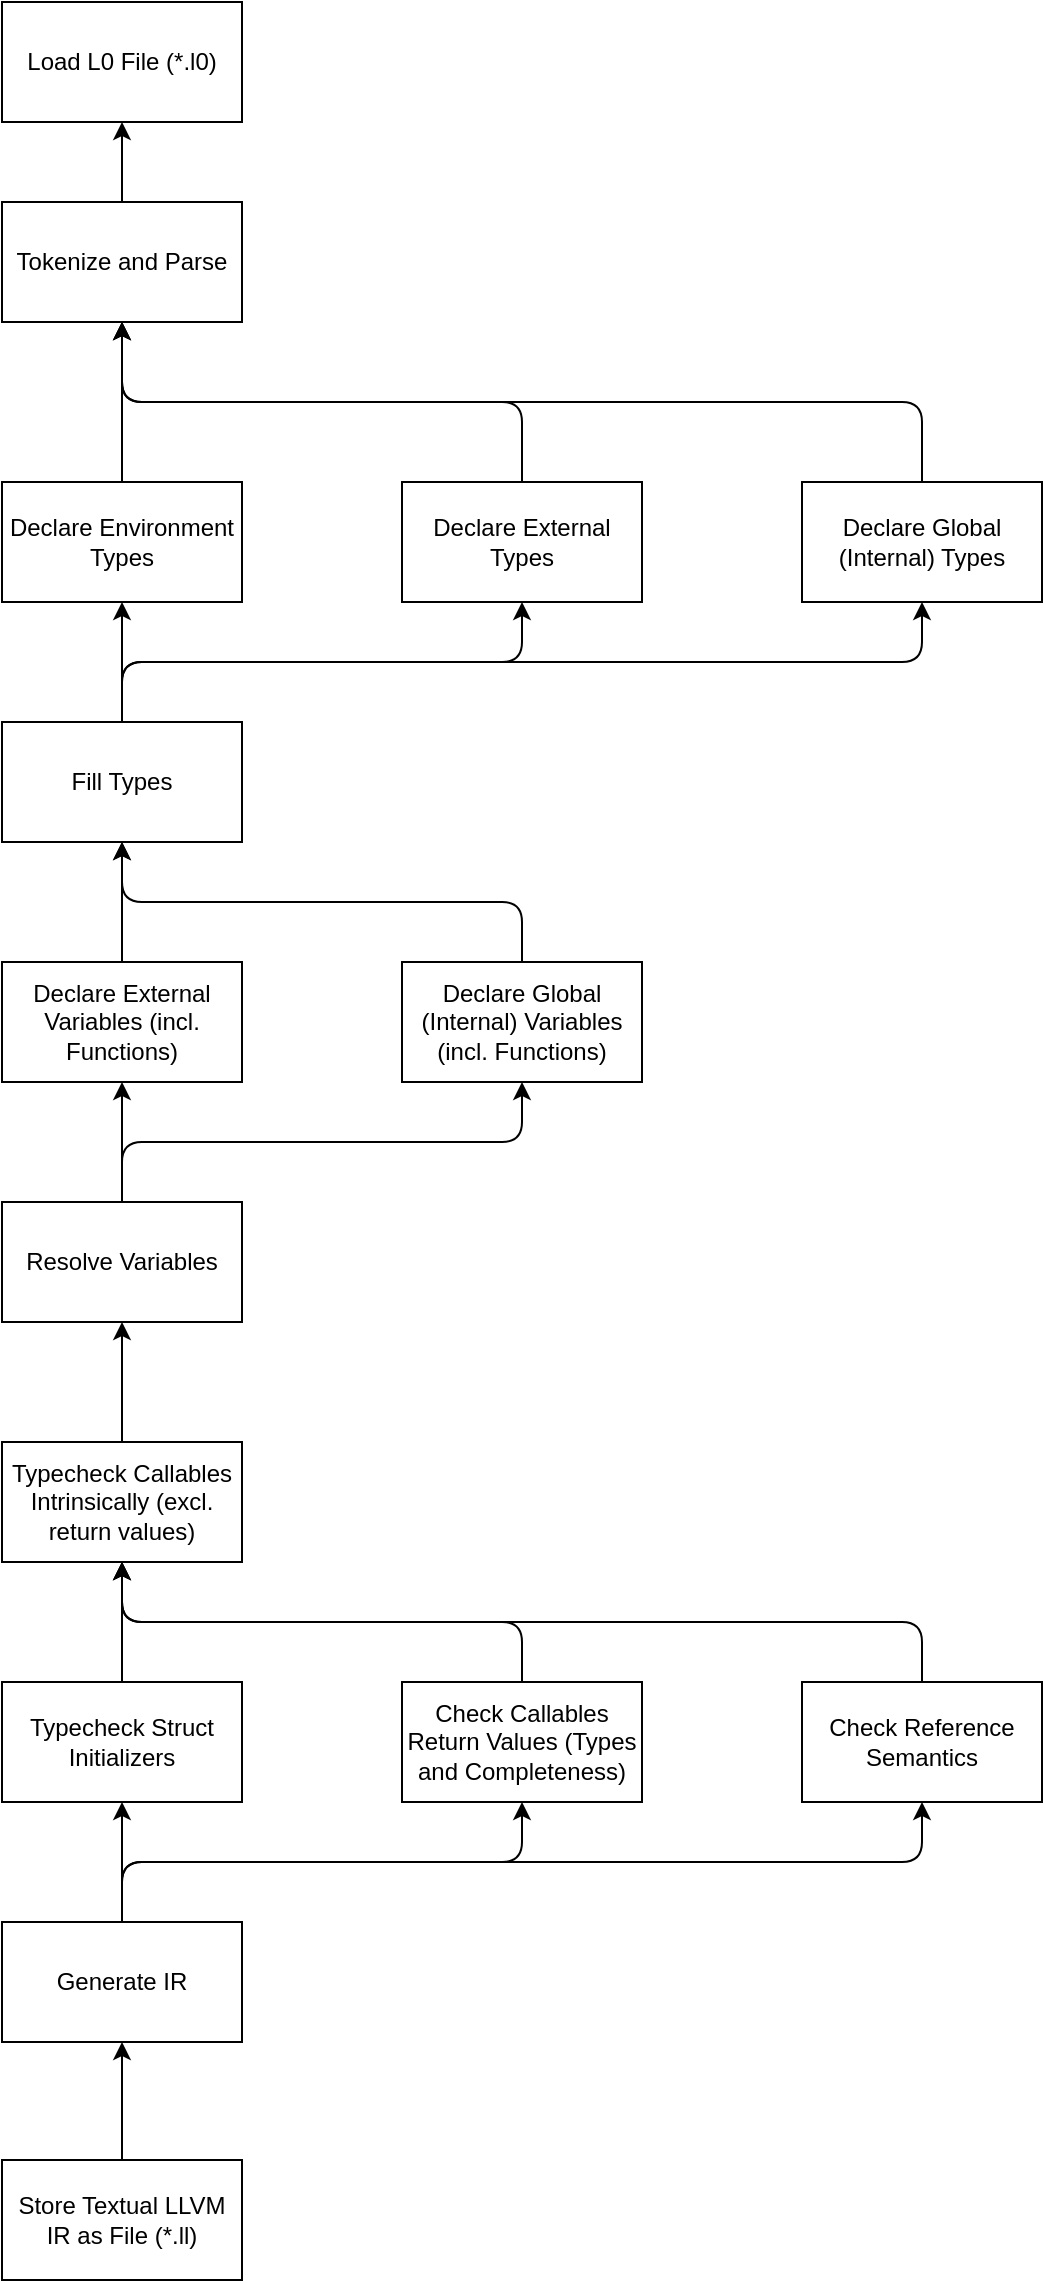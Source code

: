 <mxfile version="26.0.16">
  <diagram name="Page-1" id="KWZwRVmQdsG7b6gLNy9Q">
    <mxGraphModel dx="1430" dy="763" grid="1" gridSize="10" guides="1" tooltips="1" connect="1" arrows="1" fold="1" page="1" pageScale="1" pageWidth="827" pageHeight="1169" math="0" shadow="0">
      <root>
        <mxCell id="0" />
        <mxCell id="1" parent="0" />
        <mxCell id="Uz9Vqa0y-kKcoAfQ9YQz-1" value="Load L0 File (*.l0)" style="rounded=0;whiteSpace=wrap;html=1;" vertex="1" parent="1">
          <mxGeometry x="40" y="30" width="120" height="60" as="geometry" />
        </mxCell>
        <mxCell id="Uz9Vqa0y-kKcoAfQ9YQz-10" style="edgeStyle=orthogonalEdgeStyle;rounded=1;orthogonalLoop=1;jettySize=auto;html=1;exitX=0.5;exitY=0;exitDx=0;exitDy=0;entryX=0.5;entryY=1;entryDx=0;entryDy=0;curved=0;" edge="1" parent="1" source="Uz9Vqa0y-kKcoAfQ9YQz-2" target="Uz9Vqa0y-kKcoAfQ9YQz-1">
          <mxGeometry relative="1" as="geometry" />
        </mxCell>
        <mxCell id="Uz9Vqa0y-kKcoAfQ9YQz-2" value="Tokenize and Parse" style="rounded=0;whiteSpace=wrap;html=1;" vertex="1" parent="1">
          <mxGeometry x="40" y="130" width="120" height="60" as="geometry" />
        </mxCell>
        <mxCell id="Uz9Vqa0y-kKcoAfQ9YQz-7" style="edgeStyle=orthogonalEdgeStyle;rounded=1;orthogonalLoop=1;jettySize=auto;html=1;exitX=0.5;exitY=0;exitDx=0;exitDy=0;entryX=0.5;entryY=1;entryDx=0;entryDy=0;curved=0;" edge="1" parent="1" source="Uz9Vqa0y-kKcoAfQ9YQz-3" target="Uz9Vqa0y-kKcoAfQ9YQz-2">
          <mxGeometry relative="1" as="geometry" />
        </mxCell>
        <mxCell id="Uz9Vqa0y-kKcoAfQ9YQz-3" value="Declare Environment Types" style="rounded=0;whiteSpace=wrap;html=1;" vertex="1" parent="1">
          <mxGeometry x="40" y="270" width="120" height="60" as="geometry" />
        </mxCell>
        <mxCell id="Uz9Vqa0y-kKcoAfQ9YQz-8" style="edgeStyle=orthogonalEdgeStyle;rounded=1;orthogonalLoop=1;jettySize=auto;html=1;exitX=0.5;exitY=0;exitDx=0;exitDy=0;curved=0;entryX=0.5;entryY=1;entryDx=0;entryDy=0;" edge="1" parent="1" source="Uz9Vqa0y-kKcoAfQ9YQz-4" target="Uz9Vqa0y-kKcoAfQ9YQz-2">
          <mxGeometry relative="1" as="geometry">
            <mxPoint x="220" y="200" as="targetPoint" />
          </mxGeometry>
        </mxCell>
        <mxCell id="Uz9Vqa0y-kKcoAfQ9YQz-4" value="Declare External Types" style="rounded=0;whiteSpace=wrap;html=1;" vertex="1" parent="1">
          <mxGeometry x="240" y="270" width="120" height="60" as="geometry" />
        </mxCell>
        <mxCell id="Uz9Vqa0y-kKcoAfQ9YQz-9" style="edgeStyle=orthogonalEdgeStyle;rounded=1;orthogonalLoop=1;jettySize=auto;html=1;exitX=0.5;exitY=0;exitDx=0;exitDy=0;curved=0;entryX=0.5;entryY=1;entryDx=0;entryDy=0;" edge="1" parent="1" source="Uz9Vqa0y-kKcoAfQ9YQz-5" target="Uz9Vqa0y-kKcoAfQ9YQz-2">
          <mxGeometry relative="1" as="geometry">
            <mxPoint x="290" y="180" as="targetPoint" />
          </mxGeometry>
        </mxCell>
        <mxCell id="Uz9Vqa0y-kKcoAfQ9YQz-5" value="Declare Global (Internal) Types" style="rounded=0;whiteSpace=wrap;html=1;" vertex="1" parent="1">
          <mxGeometry x="440" y="270" width="120" height="60" as="geometry" />
        </mxCell>
        <mxCell id="Uz9Vqa0y-kKcoAfQ9YQz-12" style="edgeStyle=orthogonalEdgeStyle;rounded=1;orthogonalLoop=1;jettySize=auto;html=1;exitX=0.5;exitY=0;exitDx=0;exitDy=0;entryX=0.5;entryY=1;entryDx=0;entryDy=0;curved=0;" edge="1" parent="1" source="Uz9Vqa0y-kKcoAfQ9YQz-11" target="Uz9Vqa0y-kKcoAfQ9YQz-3">
          <mxGeometry relative="1" as="geometry" />
        </mxCell>
        <mxCell id="Uz9Vqa0y-kKcoAfQ9YQz-13" style="edgeStyle=orthogonalEdgeStyle;rounded=1;orthogonalLoop=1;jettySize=auto;html=1;exitX=0.5;exitY=0;exitDx=0;exitDy=0;entryX=0.5;entryY=1;entryDx=0;entryDy=0;curved=0;" edge="1" parent="1" source="Uz9Vqa0y-kKcoAfQ9YQz-11" target="Uz9Vqa0y-kKcoAfQ9YQz-4">
          <mxGeometry relative="1" as="geometry" />
        </mxCell>
        <mxCell id="Uz9Vqa0y-kKcoAfQ9YQz-14" style="edgeStyle=orthogonalEdgeStyle;rounded=1;orthogonalLoop=1;jettySize=auto;html=1;exitX=0.5;exitY=0;exitDx=0;exitDy=0;entryX=0.5;entryY=1;entryDx=0;entryDy=0;curved=0;" edge="1" parent="1" source="Uz9Vqa0y-kKcoAfQ9YQz-11" target="Uz9Vqa0y-kKcoAfQ9YQz-5">
          <mxGeometry relative="1" as="geometry" />
        </mxCell>
        <mxCell id="Uz9Vqa0y-kKcoAfQ9YQz-11" value="Fill Types" style="rounded=0;whiteSpace=wrap;html=1;" vertex="1" parent="1">
          <mxGeometry x="40" y="390" width="120" height="60" as="geometry" />
        </mxCell>
        <mxCell id="Uz9Vqa0y-kKcoAfQ9YQz-18" style="edgeStyle=orthogonalEdgeStyle;rounded=1;orthogonalLoop=1;jettySize=auto;html=1;exitX=0.5;exitY=0;exitDx=0;exitDy=0;entryX=0.5;entryY=1;entryDx=0;entryDy=0;curved=0;" edge="1" parent="1" source="Uz9Vqa0y-kKcoAfQ9YQz-15" target="Uz9Vqa0y-kKcoAfQ9YQz-11">
          <mxGeometry relative="1" as="geometry" />
        </mxCell>
        <mxCell id="Uz9Vqa0y-kKcoAfQ9YQz-15" value="Declare External Variables (incl. Functions)" style="rounded=0;whiteSpace=wrap;html=1;" vertex="1" parent="1">
          <mxGeometry x="40" y="510" width="120" height="60" as="geometry" />
        </mxCell>
        <mxCell id="Uz9Vqa0y-kKcoAfQ9YQz-19" style="edgeStyle=orthogonalEdgeStyle;rounded=1;orthogonalLoop=1;jettySize=auto;html=1;exitX=0.5;exitY=0;exitDx=0;exitDy=0;entryX=0.5;entryY=1;entryDx=0;entryDy=0;curved=0;" edge="1" parent="1" source="Uz9Vqa0y-kKcoAfQ9YQz-16" target="Uz9Vqa0y-kKcoAfQ9YQz-11">
          <mxGeometry relative="1" as="geometry" />
        </mxCell>
        <mxCell id="Uz9Vqa0y-kKcoAfQ9YQz-16" value="Declare Global (Internal) Variables (incl. Functions)" style="rounded=0;whiteSpace=wrap;html=1;" vertex="1" parent="1">
          <mxGeometry x="240" y="510" width="120" height="60" as="geometry" />
        </mxCell>
        <mxCell id="Uz9Vqa0y-kKcoAfQ9YQz-22" style="edgeStyle=orthogonalEdgeStyle;rounded=1;orthogonalLoop=1;jettySize=auto;html=1;exitX=0.5;exitY=0;exitDx=0;exitDy=0;entryX=0.5;entryY=1;entryDx=0;entryDy=0;curved=0;" edge="1" parent="1" source="Uz9Vqa0y-kKcoAfQ9YQz-21" target="Uz9Vqa0y-kKcoAfQ9YQz-15">
          <mxGeometry relative="1" as="geometry" />
        </mxCell>
        <mxCell id="Uz9Vqa0y-kKcoAfQ9YQz-23" style="edgeStyle=orthogonalEdgeStyle;rounded=1;orthogonalLoop=1;jettySize=auto;html=1;exitX=0.5;exitY=0;exitDx=0;exitDy=0;entryX=0.5;entryY=1;entryDx=0;entryDy=0;curved=0;" edge="1" parent="1" source="Uz9Vqa0y-kKcoAfQ9YQz-21" target="Uz9Vqa0y-kKcoAfQ9YQz-16">
          <mxGeometry relative="1" as="geometry" />
        </mxCell>
        <mxCell id="Uz9Vqa0y-kKcoAfQ9YQz-21" value="Resolve Variables" style="rounded=0;whiteSpace=wrap;html=1;" vertex="1" parent="1">
          <mxGeometry x="40" y="630" width="120" height="60" as="geometry" />
        </mxCell>
        <mxCell id="Uz9Vqa0y-kKcoAfQ9YQz-26" style="edgeStyle=orthogonalEdgeStyle;rounded=1;orthogonalLoop=1;jettySize=auto;html=1;exitX=0.5;exitY=0;exitDx=0;exitDy=0;entryX=0.5;entryY=1;entryDx=0;entryDy=0;curved=0;" edge="1" parent="1" source="Uz9Vqa0y-kKcoAfQ9YQz-24" target="Uz9Vqa0y-kKcoAfQ9YQz-21">
          <mxGeometry relative="1" as="geometry" />
        </mxCell>
        <mxCell id="Uz9Vqa0y-kKcoAfQ9YQz-24" value="Typecheck Callables Intrinsically (excl. return values)" style="rounded=0;whiteSpace=wrap;html=1;" vertex="1" parent="1">
          <mxGeometry x="40" y="750" width="120" height="60" as="geometry" />
        </mxCell>
        <mxCell id="Uz9Vqa0y-kKcoAfQ9YQz-30" style="edgeStyle=orthogonalEdgeStyle;rounded=0;orthogonalLoop=1;jettySize=auto;html=1;exitX=0.5;exitY=0;exitDx=0;exitDy=0;entryX=0.5;entryY=1;entryDx=0;entryDy=0;" edge="1" parent="1" source="Uz9Vqa0y-kKcoAfQ9YQz-25" target="Uz9Vqa0y-kKcoAfQ9YQz-24">
          <mxGeometry relative="1" as="geometry" />
        </mxCell>
        <mxCell id="Uz9Vqa0y-kKcoAfQ9YQz-25" value="Typecheck Struct Initializers" style="rounded=0;whiteSpace=wrap;html=1;" vertex="1" parent="1">
          <mxGeometry x="40" y="870" width="120" height="60" as="geometry" />
        </mxCell>
        <mxCell id="Uz9Vqa0y-kKcoAfQ9YQz-32" style="edgeStyle=orthogonalEdgeStyle;rounded=1;orthogonalLoop=1;jettySize=auto;html=1;exitX=0.5;exitY=0;exitDx=0;exitDy=0;entryX=0.5;entryY=1;entryDx=0;entryDy=0;curved=0;" edge="1" parent="1" source="Uz9Vqa0y-kKcoAfQ9YQz-31" target="Uz9Vqa0y-kKcoAfQ9YQz-24">
          <mxGeometry relative="1" as="geometry" />
        </mxCell>
        <mxCell id="Uz9Vqa0y-kKcoAfQ9YQz-31" value="Check Callables Return Values (Types and Completeness)" style="rounded=0;whiteSpace=wrap;html=1;" vertex="1" parent="1">
          <mxGeometry x="240" y="870" width="120" height="60" as="geometry" />
        </mxCell>
        <mxCell id="Uz9Vqa0y-kKcoAfQ9YQz-34" style="edgeStyle=orthogonalEdgeStyle;rounded=1;orthogonalLoop=1;jettySize=auto;html=1;exitX=0.5;exitY=0;exitDx=0;exitDy=0;entryX=0.5;entryY=1;entryDx=0;entryDy=0;curved=0;" edge="1" parent="1" source="Uz9Vqa0y-kKcoAfQ9YQz-33" target="Uz9Vqa0y-kKcoAfQ9YQz-24">
          <mxGeometry relative="1" as="geometry" />
        </mxCell>
        <mxCell id="Uz9Vqa0y-kKcoAfQ9YQz-33" value="Check Reference Semantics" style="rounded=0;whiteSpace=wrap;html=1;" vertex="1" parent="1">
          <mxGeometry x="440" y="870" width="120" height="60" as="geometry" />
        </mxCell>
        <mxCell id="Uz9Vqa0y-kKcoAfQ9YQz-36" style="edgeStyle=orthogonalEdgeStyle;rounded=0;orthogonalLoop=1;jettySize=auto;html=1;exitX=0.5;exitY=0;exitDx=0;exitDy=0;entryX=0.5;entryY=1;entryDx=0;entryDy=0;" edge="1" parent="1" source="Uz9Vqa0y-kKcoAfQ9YQz-35" target="Uz9Vqa0y-kKcoAfQ9YQz-25">
          <mxGeometry relative="1" as="geometry" />
        </mxCell>
        <mxCell id="Uz9Vqa0y-kKcoAfQ9YQz-37" style="edgeStyle=orthogonalEdgeStyle;rounded=1;orthogonalLoop=1;jettySize=auto;html=1;exitX=0.5;exitY=0;exitDx=0;exitDy=0;entryX=0.5;entryY=1;entryDx=0;entryDy=0;curved=0;" edge="1" parent="1" source="Uz9Vqa0y-kKcoAfQ9YQz-35" target="Uz9Vqa0y-kKcoAfQ9YQz-31">
          <mxGeometry relative="1" as="geometry" />
        </mxCell>
        <mxCell id="Uz9Vqa0y-kKcoAfQ9YQz-38" style="edgeStyle=orthogonalEdgeStyle;rounded=1;orthogonalLoop=1;jettySize=auto;html=1;exitX=0.5;exitY=0;exitDx=0;exitDy=0;entryX=0.5;entryY=1;entryDx=0;entryDy=0;curved=0;" edge="1" parent="1" source="Uz9Vqa0y-kKcoAfQ9YQz-35" target="Uz9Vqa0y-kKcoAfQ9YQz-33">
          <mxGeometry relative="1" as="geometry" />
        </mxCell>
        <mxCell id="Uz9Vqa0y-kKcoAfQ9YQz-35" value="Generate IR" style="rounded=0;whiteSpace=wrap;html=1;" vertex="1" parent="1">
          <mxGeometry x="40" y="990" width="120" height="60" as="geometry" />
        </mxCell>
        <mxCell id="Uz9Vqa0y-kKcoAfQ9YQz-40" style="edgeStyle=orthogonalEdgeStyle;rounded=0;orthogonalLoop=1;jettySize=auto;html=1;exitX=0.5;exitY=0;exitDx=0;exitDy=0;entryX=0.5;entryY=1;entryDx=0;entryDy=0;" edge="1" parent="1" source="Uz9Vqa0y-kKcoAfQ9YQz-39" target="Uz9Vqa0y-kKcoAfQ9YQz-35">
          <mxGeometry relative="1" as="geometry" />
        </mxCell>
        <mxCell id="Uz9Vqa0y-kKcoAfQ9YQz-39" value="Store Textual LLVM IR as File (*.ll)" style="rounded=0;whiteSpace=wrap;html=1;" vertex="1" parent="1">
          <mxGeometry x="40" y="1109" width="120" height="60" as="geometry" />
        </mxCell>
      </root>
    </mxGraphModel>
  </diagram>
</mxfile>
